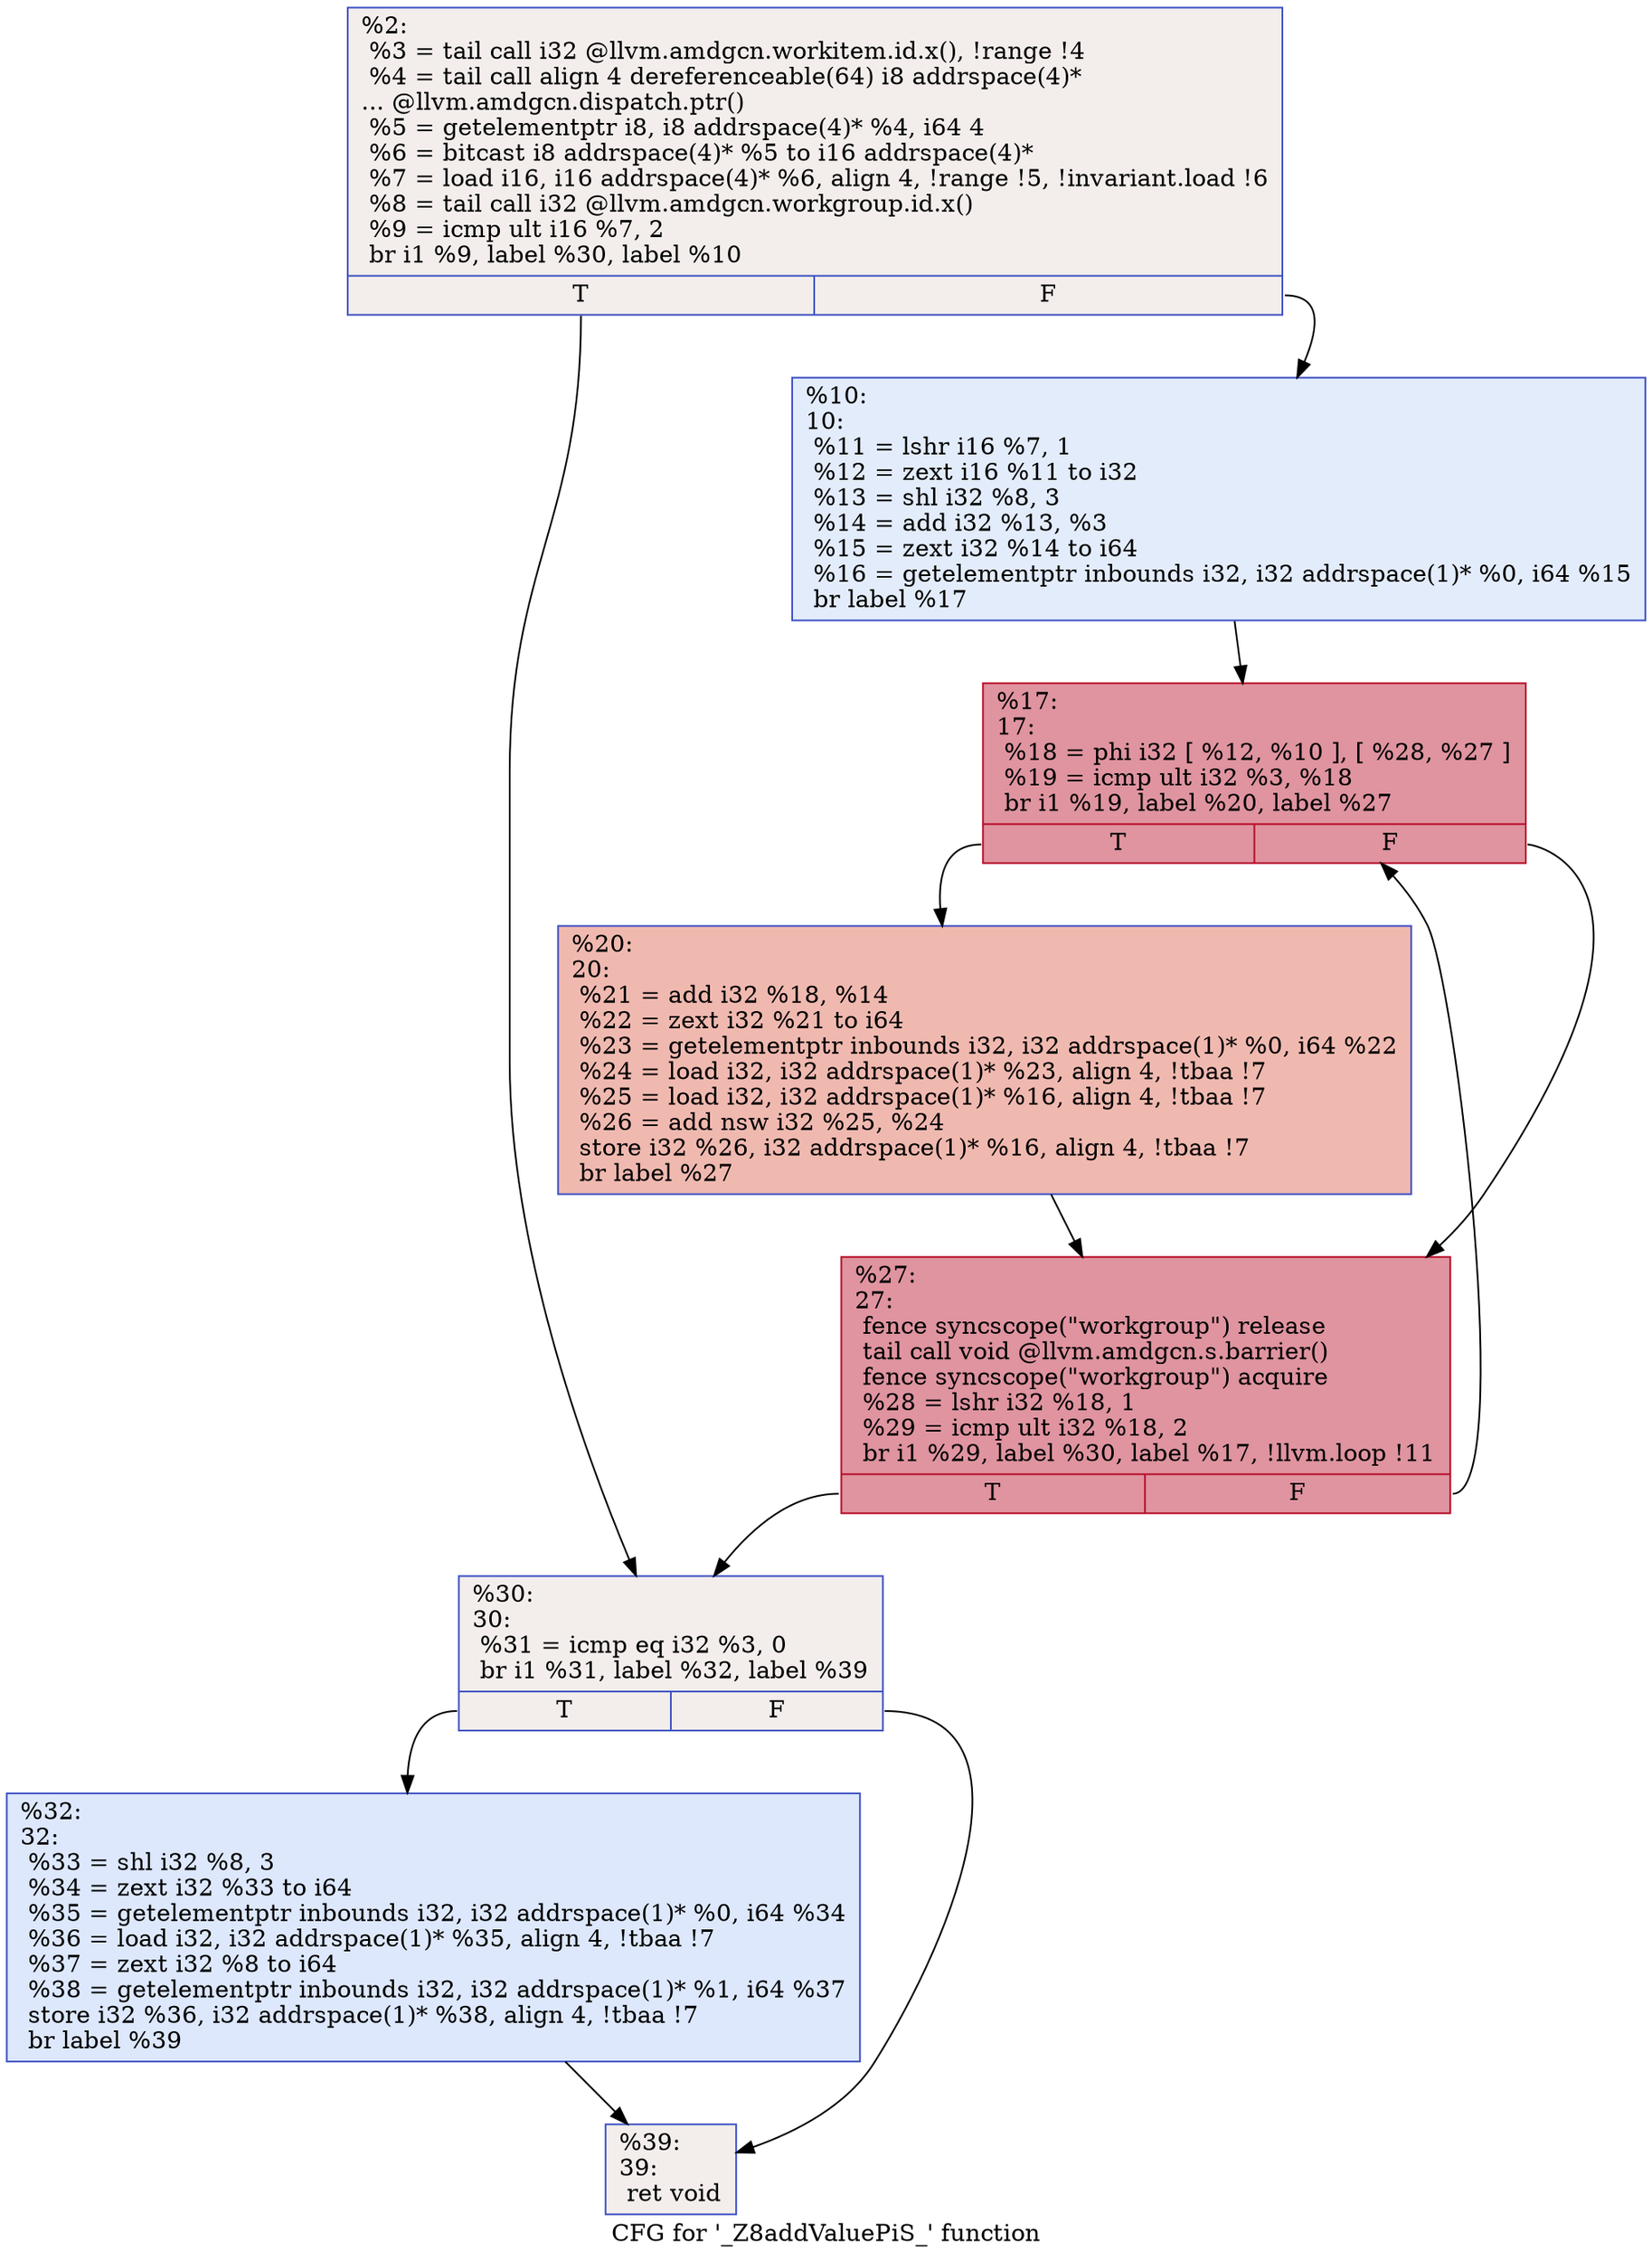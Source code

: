 digraph "CFG for '_Z8addValuePiS_' function" {
	label="CFG for '_Z8addValuePiS_' function";

	Node0x56c24d0 [shape=record,color="#3d50c3ff", style=filled, fillcolor="#e3d9d370",label="{%2:\l  %3 = tail call i32 @llvm.amdgcn.workitem.id.x(), !range !4\l  %4 = tail call align 4 dereferenceable(64) i8 addrspace(4)*\l... @llvm.amdgcn.dispatch.ptr()\l  %5 = getelementptr i8, i8 addrspace(4)* %4, i64 4\l  %6 = bitcast i8 addrspace(4)* %5 to i16 addrspace(4)*\l  %7 = load i16, i16 addrspace(4)* %6, align 4, !range !5, !invariant.load !6\l  %8 = tail call i32 @llvm.amdgcn.workgroup.id.x()\l  %9 = icmp ult i16 %7, 2\l  br i1 %9, label %30, label %10\l|{<s0>T|<s1>F}}"];
	Node0x56c24d0:s0 -> Node0x56c34d0;
	Node0x56c24d0:s1 -> Node0x56c42e0;
	Node0x56c42e0 [shape=record,color="#3d50c3ff", style=filled, fillcolor="#bfd3f670",label="{%10:\l10:                                               \l  %11 = lshr i16 %7, 1\l  %12 = zext i16 %11 to i32\l  %13 = shl i32 %8, 3\l  %14 = add i32 %13, %3\l  %15 = zext i32 %14 to i64\l  %16 = getelementptr inbounds i32, i32 addrspace(1)* %0, i64 %15\l  br label %17\l}"];
	Node0x56c42e0 -> Node0x56c4180;
	Node0x56c4180 [shape=record,color="#b70d28ff", style=filled, fillcolor="#b70d2870",label="{%17:\l17:                                               \l  %18 = phi i32 [ %12, %10 ], [ %28, %27 ]\l  %19 = icmp ult i32 %3, %18\l  br i1 %19, label %20, label %27\l|{<s0>T|<s1>F}}"];
	Node0x56c4180:s0 -> Node0x56c4b00;
	Node0x56c4180:s1 -> Node0x56c4930;
	Node0x56c4b00 [shape=record,color="#3d50c3ff", style=filled, fillcolor="#de614d70",label="{%20:\l20:                                               \l  %21 = add i32 %18, %14\l  %22 = zext i32 %21 to i64\l  %23 = getelementptr inbounds i32, i32 addrspace(1)* %0, i64 %22\l  %24 = load i32, i32 addrspace(1)* %23, align 4, !tbaa !7\l  %25 = load i32, i32 addrspace(1)* %16, align 4, !tbaa !7\l  %26 = add nsw i32 %25, %24\l  store i32 %26, i32 addrspace(1)* %16, align 4, !tbaa !7\l  br label %27\l}"];
	Node0x56c4b00 -> Node0x56c4930;
	Node0x56c4930 [shape=record,color="#b70d28ff", style=filled, fillcolor="#b70d2870",label="{%27:\l27:                                               \l  fence syncscope(\"workgroup\") release\l  tail call void @llvm.amdgcn.s.barrier()\l  fence syncscope(\"workgroup\") acquire\l  %28 = lshr i32 %18, 1\l  %29 = icmp ult i32 %18, 2\l  br i1 %29, label %30, label %17, !llvm.loop !11\l|{<s0>T|<s1>F}}"];
	Node0x56c4930:s0 -> Node0x56c34d0;
	Node0x56c4930:s1 -> Node0x56c4180;
	Node0x56c34d0 [shape=record,color="#3d50c3ff", style=filled, fillcolor="#e3d9d370",label="{%30:\l30:                                               \l  %31 = icmp eq i32 %3, 0\l  br i1 %31, label %32, label %39\l|{<s0>T|<s1>F}}"];
	Node0x56c34d0:s0 -> Node0x56c5de0;
	Node0x56c34d0:s1 -> Node0x56c5e30;
	Node0x56c5de0 [shape=record,color="#3d50c3ff", style=filled, fillcolor="#b2ccfb70",label="{%32:\l32:                                               \l  %33 = shl i32 %8, 3\l  %34 = zext i32 %33 to i64\l  %35 = getelementptr inbounds i32, i32 addrspace(1)* %0, i64 %34\l  %36 = load i32, i32 addrspace(1)* %35, align 4, !tbaa !7\l  %37 = zext i32 %8 to i64\l  %38 = getelementptr inbounds i32, i32 addrspace(1)* %1, i64 %37\l  store i32 %36, i32 addrspace(1)* %38, align 4, !tbaa !7\l  br label %39\l}"];
	Node0x56c5de0 -> Node0x56c5e30;
	Node0x56c5e30 [shape=record,color="#3d50c3ff", style=filled, fillcolor="#e3d9d370",label="{%39:\l39:                                               \l  ret void\l}"];
}
